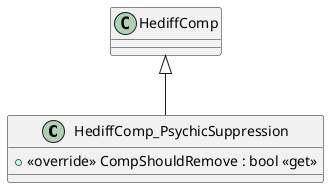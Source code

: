 @startuml
class HediffComp_PsychicSuppression {
    + <<override>> CompShouldRemove : bool <<get>>
}
HediffComp <|-- HediffComp_PsychicSuppression
@enduml
